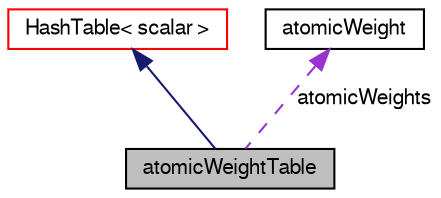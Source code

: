 digraph "atomicWeightTable"
{
  bgcolor="transparent";
  edge [fontname="FreeSans",fontsize="10",labelfontname="FreeSans",labelfontsize="10"];
  node [fontname="FreeSans",fontsize="10",shape=record];
  Node4 [label="atomicWeightTable",height=0.2,width=0.4,color="black", fillcolor="grey75", style="filled", fontcolor="black"];
  Node5 -> Node4 [dir="back",color="midnightblue",fontsize="10",style="solid",fontname="FreeSans"];
  Node5 [label="HashTable\< scalar \>",height=0.2,width=0.4,color="red",URL="$a25702.html"];
  Node8 -> Node4 [dir="back",color="darkorchid3",fontsize="10",style="dashed",label=" atomicWeights" ,fontname="FreeSans"];
  Node8 [label="atomicWeight",height=0.2,width=0.4,color="black",URL="$a30238.html",tooltip="Structure to hold the element name and atomic weight pair. "];
}
